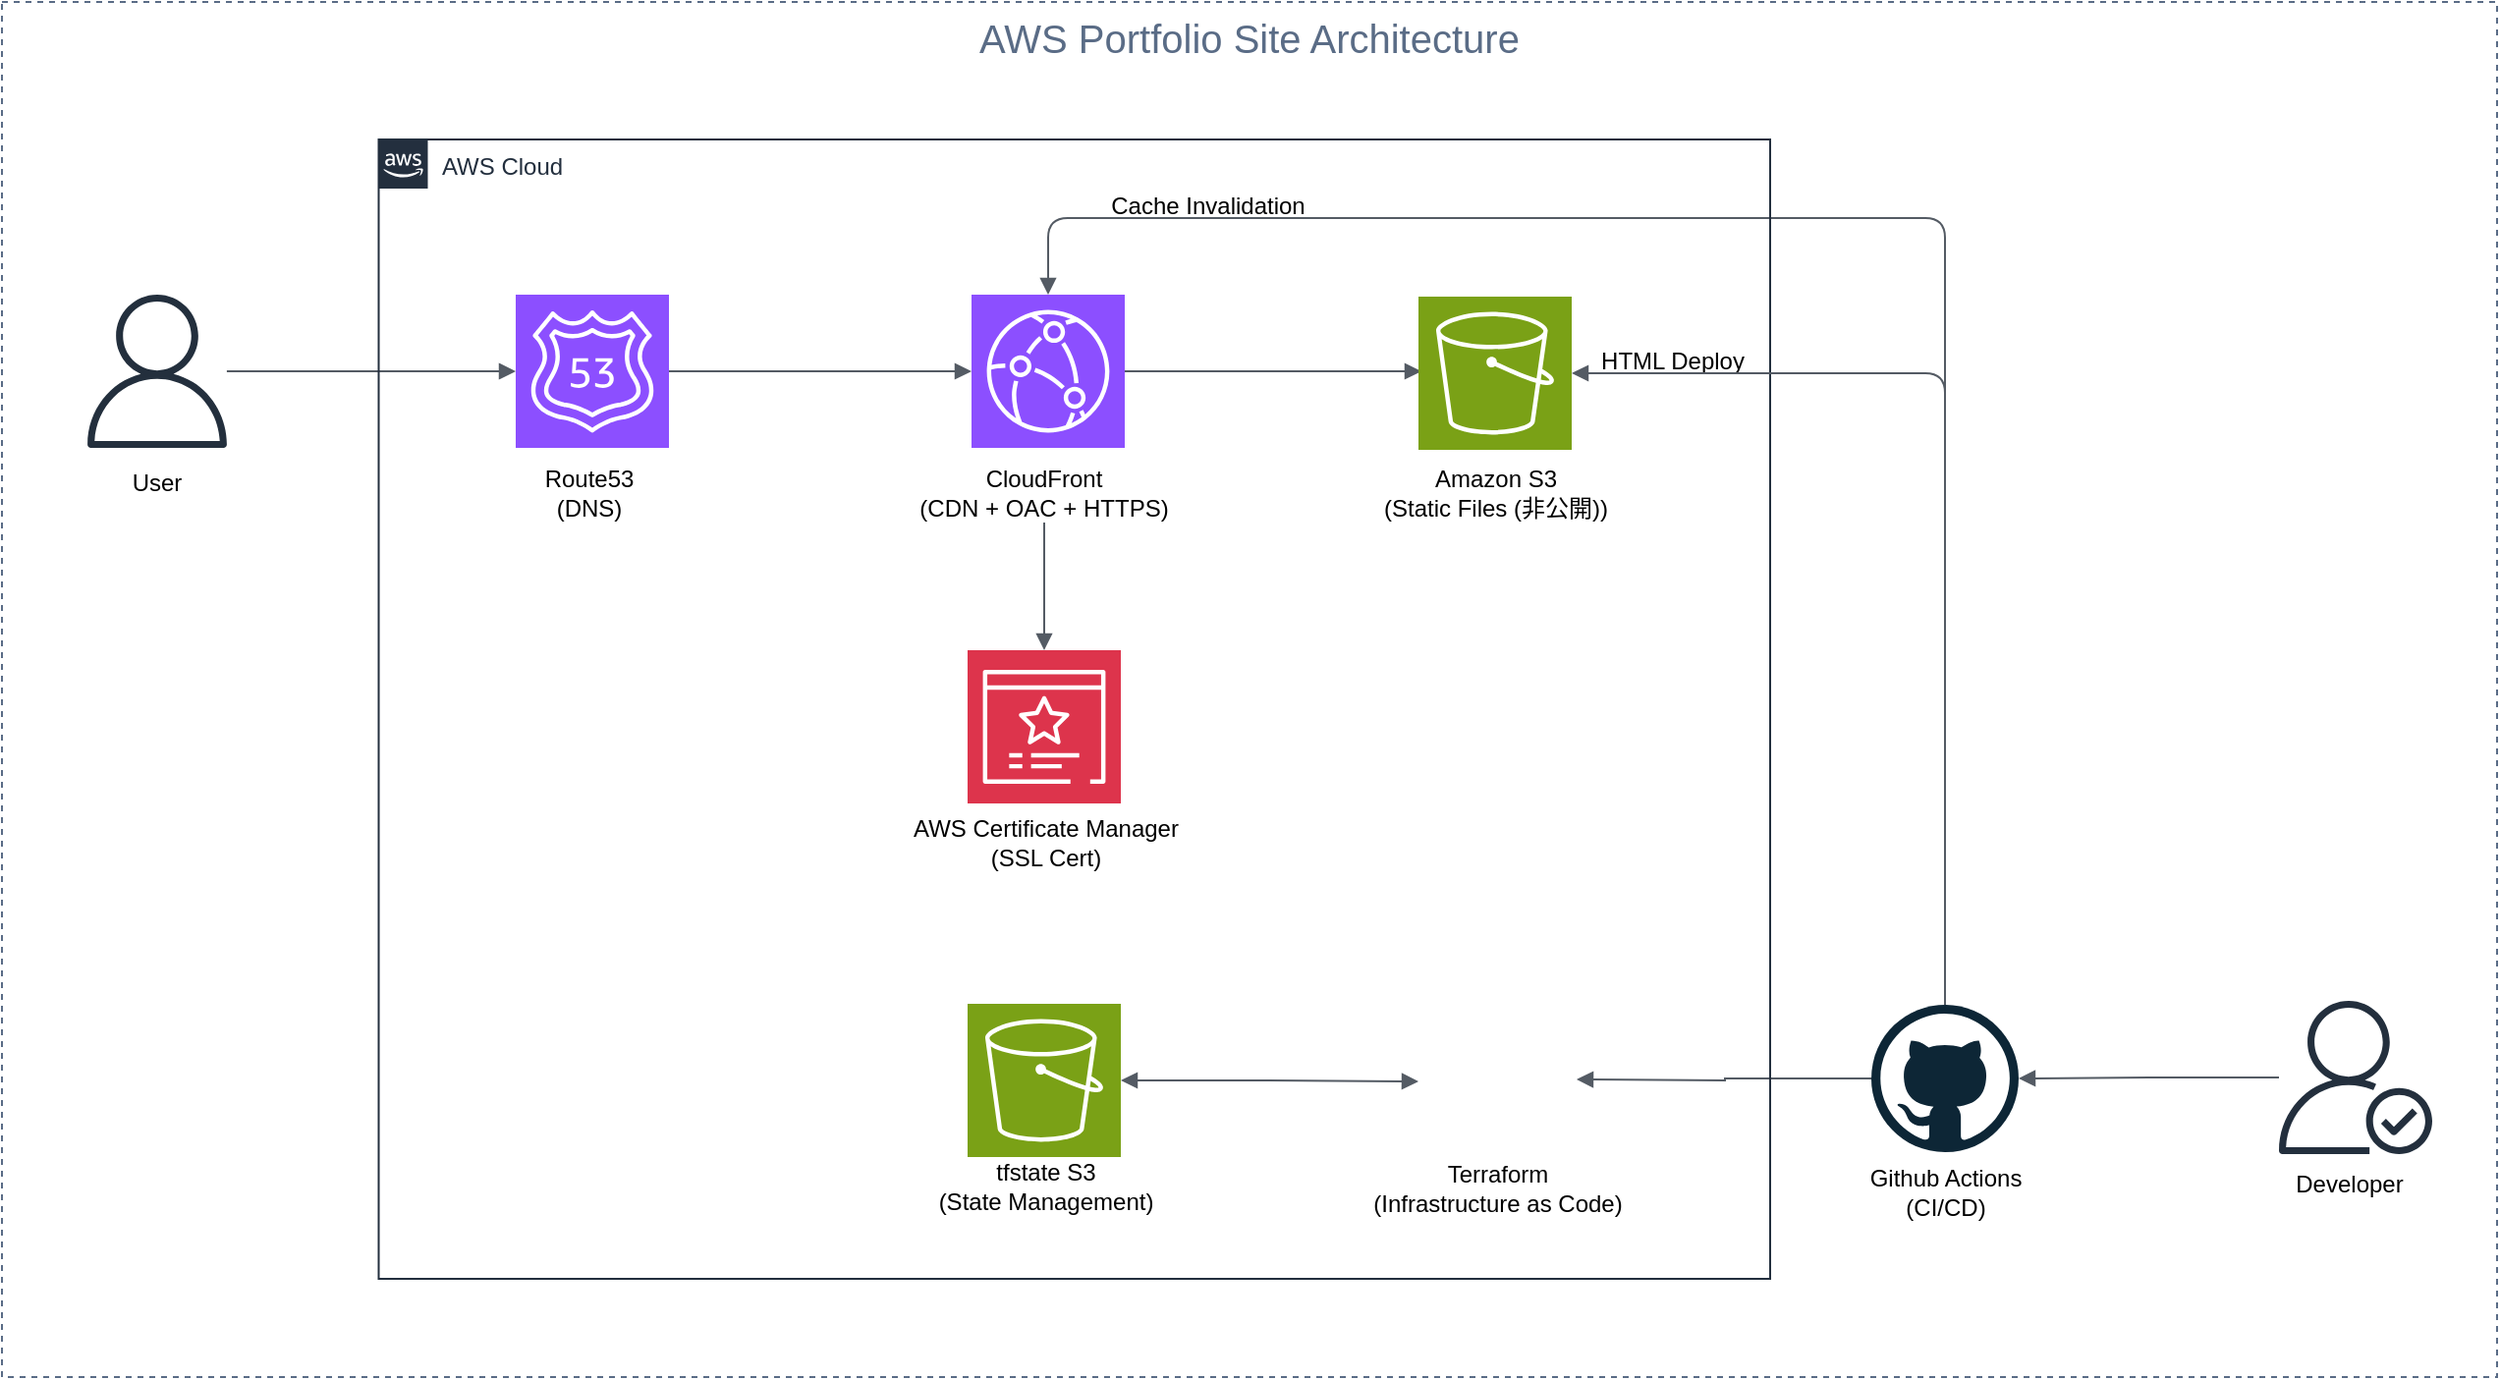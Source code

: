 <mxfile version="28.1.1">
  <diagram name="ページ1" id="tUgcXEpOmgglvWfQNpQ3">
    <mxGraphModel dx="3204" dy="2407" grid="1" gridSize="10" guides="1" tooltips="1" connect="1" arrows="1" fold="1" page="1" pageScale="1" pageWidth="827" pageHeight="1169" math="0" shadow="0">
      <root>
        <mxCell id="0" />
        <mxCell id="1" parent="0" />
        <mxCell id="bCrB_X___vxIP5thywsW-55" value="&lt;font style=&quot;font-size: 20px;&quot;&gt;AWS Portfolio Site Architecture&lt;/font&gt;" style="fillColor=none;strokeColor=#5A6C86;dashed=1;verticalAlign=top;fontStyle=0;fontColor=#5A6C86;whiteSpace=wrap;html=1;" parent="1" vertex="1">
          <mxGeometry x="-29" y="-50" width="1270" height="700" as="geometry" />
        </mxCell>
        <mxCell id="bCrB_X___vxIP5thywsW-2" value="" style="sketch=0;points=[[0,0,0],[0.25,0,0],[0.5,0,0],[0.75,0,0],[1,0,0],[0,1,0],[0.25,1,0],[0.5,1,0],[0.75,1,0],[1,1,0],[0,0.25,0],[0,0.5,0],[0,0.75,0],[1,0.25,0],[1,0.5,0],[1,0.75,0]];outlineConnect=0;fontColor=#232F3E;fillColor=#8C4FFF;strokeColor=#ffffff;dashed=0;verticalLabelPosition=bottom;verticalAlign=top;align=center;html=1;fontSize=12;fontStyle=0;aspect=fixed;shape=mxgraph.aws4.resourceIcon;resIcon=mxgraph.aws4.route_53;" parent="1" vertex="1">
          <mxGeometry x="232.5" y="99" width="78" height="78" as="geometry" />
        </mxCell>
        <mxCell id="bCrB_X___vxIP5thywsW-3" value="" style="sketch=0;points=[[0,0,0],[0.25,0,0],[0.5,0,0],[0.75,0,0],[1,0,0],[0,1,0],[0.25,1,0],[0.5,1,0],[0.75,1,0],[1,1,0],[0,0.25,0],[0,0.5,0],[0,0.75,0],[1,0.25,0],[1,0.5,0],[1,0.75,0]];outlineConnect=0;fontColor=#232F3E;fillColor=#8C4FFF;strokeColor=#ffffff;dashed=0;verticalLabelPosition=bottom;verticalAlign=top;align=center;html=1;fontSize=12;fontStyle=0;aspect=fixed;shape=mxgraph.aws4.resourceIcon;resIcon=mxgraph.aws4.cloudfront;" parent="1" vertex="1">
          <mxGeometry x="464.5" y="99" width="78" height="78" as="geometry" />
        </mxCell>
        <mxCell id="bCrB_X___vxIP5thywsW-13" value="" style="edgeStyle=orthogonalEdgeStyle;html=1;endArrow=block;elbow=vertical;startArrow=none;endFill=1;strokeColor=#545B64;rounded=0;" parent="1" edge="1" target="bCrB_X___vxIP5thywsW-2" source="bCrB_X___vxIP5thywsW-54">
          <mxGeometry width="100" relative="1" as="geometry">
            <mxPoint x="102.5" y="146.5" as="sourcePoint" />
            <mxPoint x="202.5" y="146.5" as="targetPoint" />
          </mxGeometry>
        </mxCell>
        <mxCell id="bCrB_X___vxIP5thywsW-14" value="" style="edgeStyle=orthogonalEdgeStyle;html=1;endArrow=block;elbow=vertical;startArrow=none;endFill=1;strokeColor=#545B64;rounded=0;exitX=1;exitY=0.5;exitDx=0;exitDy=0;exitPerimeter=0;entryX=0;entryY=0.5;entryDx=0;entryDy=0;entryPerimeter=0;" parent="1" edge="1" target="bCrB_X___vxIP5thywsW-3" source="bCrB_X___vxIP5thywsW-2">
          <mxGeometry width="100" relative="1" as="geometry">
            <mxPoint x="336.5" y="137.5" as="sourcePoint" />
            <mxPoint x="436.5" y="137.5" as="targetPoint" />
          </mxGeometry>
        </mxCell>
        <mxCell id="bCrB_X___vxIP5thywsW-15" value="" style="edgeStyle=orthogonalEdgeStyle;html=1;endArrow=block;elbow=vertical;startArrow=none;endFill=1;strokeColor=#545B64;rounded=0;exitX=1;exitY=0.5;exitDx=0;exitDy=0;exitPerimeter=0;" parent="1" edge="1" source="bCrB_X___vxIP5thywsW-3">
          <mxGeometry width="100" relative="1" as="geometry">
            <mxPoint x="572.5" y="137.5" as="sourcePoint" />
            <mxPoint x="693.5" y="138.0" as="targetPoint" />
          </mxGeometry>
        </mxCell>
        <mxCell id="bCrB_X___vxIP5thywsW-18" value="User" style="text;html=1;align=center;verticalAlign=middle;whiteSpace=wrap;rounded=0;" parent="1" vertex="1">
          <mxGeometry x="20" y="180" width="60" height="30" as="geometry" />
        </mxCell>
        <mxCell id="bCrB_X___vxIP5thywsW-54" value="" style="sketch=0;outlineConnect=0;fontColor=#232F3E;gradientColor=none;fillColor=#232F3D;strokeColor=none;dashed=0;verticalLabelPosition=bottom;verticalAlign=top;align=center;html=1;fontSize=12;fontStyle=0;aspect=fixed;pointerEvents=1;shape=mxgraph.aws4.user;" parent="1" vertex="1">
          <mxGeometry x="11" y="99" width="78" height="78" as="geometry" />
        </mxCell>
        <mxCell id="lHFqAj4BvlfWGVQL3a8l-13" value="" style="edgeStyle=orthogonalEdgeStyle;html=1;endArrow=block;elbow=vertical;startArrow=none;endFill=1;strokeColor=#545B64;rounded=0;" edge="1" parent="1" source="lHFqAj4BvlfWGVQL3a8l-6" target="bCrB_X___vxIP5thywsW-6">
          <mxGeometry width="100" relative="1" as="geometry">
            <mxPoint x="1107.5" y="497.82" as="sourcePoint" />
            <mxPoint x="1020" y="497.41" as="targetPoint" />
          </mxGeometry>
        </mxCell>
        <mxCell id="lHFqAj4BvlfWGVQL3a8l-15" value="" style="edgeStyle=orthogonalEdgeStyle;html=1;endArrow=block;elbow=vertical;startArrow=none;endFill=1;strokeColor=#545B64;rounded=1;entryX=0.5;entryY=0;entryDx=0;entryDy=0;entryPerimeter=0;curved=0;" edge="1" parent="1" source="bCrB_X___vxIP5thywsW-6" target="bCrB_X___vxIP5thywsW-3">
          <mxGeometry width="100" relative="1" as="geometry">
            <mxPoint x="960" y="480" as="sourcePoint" />
            <mxPoint x="990" y="330" as="targetPoint" />
            <Array as="points">
              <mxPoint x="960" y="60" />
              <mxPoint x="504" y="60" />
            </Array>
          </mxGeometry>
        </mxCell>
        <mxCell id="bCrB_X___vxIP5thywsW-46" value="" style="edgeStyle=orthogonalEdgeStyle;html=1;endArrow=block;elbow=vertical;startArrow=none;endFill=1;strokeColor=#545B64;rounded=0;entryX=1;entryY=0.5;entryDx=0;entryDy=0;" parent="1" edge="1" source="bCrB_X___vxIP5thywsW-6">
          <mxGeometry width="100" relative="1" as="geometry">
            <mxPoint x="910" y="499" as="sourcePoint" />
            <mxPoint x="772.5" y="498.5" as="targetPoint" />
          </mxGeometry>
        </mxCell>
        <mxCell id="lHFqAj4BvlfWGVQL3a8l-26" value="" style="group" vertex="1" connectable="0" parent="1">
          <mxGeometry x="910" y="460.5" width="100" height="115" as="geometry" />
        </mxCell>
        <mxCell id="bCrB_X___vxIP5thywsW-6" value="" style="dashed=0;outlineConnect=0;html=1;align=center;labelPosition=center;verticalLabelPosition=bottom;verticalAlign=top;shape=mxgraph.weblogos.github" parent="lHFqAj4BvlfWGVQL3a8l-26" vertex="1">
          <mxGeometry x="12.5" width="75" height="75" as="geometry" />
        </mxCell>
        <mxCell id="bCrB_X___vxIP5thywsW-25" value="Github Actions&lt;div&gt;(CI/CD)&lt;/div&gt;" style="text;html=1;align=center;verticalAlign=middle;resizable=0;points=[];autosize=1;strokeColor=none;fillColor=none;" parent="lHFqAj4BvlfWGVQL3a8l-26" vertex="1">
          <mxGeometry y="75" width="100" height="40" as="geometry" />
        </mxCell>
        <mxCell id="lHFqAj4BvlfWGVQL3a8l-27" value="" style="group" vertex="1" connectable="0" parent="1">
          <mxGeometry x="1130" y="458.5" width="78" height="108" as="geometry" />
        </mxCell>
        <mxCell id="lHFqAj4BvlfWGVQL3a8l-6" value="" style="sketch=0;outlineConnect=0;fontColor=#232F3E;gradientColor=none;fillColor=#232F3D;strokeColor=none;dashed=0;verticalLabelPosition=bottom;verticalAlign=top;align=center;html=1;fontSize=12;fontStyle=0;aspect=fixed;pointerEvents=1;shape=mxgraph.aws4.authenticated_user;" vertex="1" parent="lHFqAj4BvlfWGVQL3a8l-27">
          <mxGeometry width="78" height="78" as="geometry" />
        </mxCell>
        <mxCell id="lHFqAj4BvlfWGVQL3a8l-21" value="Developer" style="text;html=1;align=center;verticalAlign=middle;whiteSpace=wrap;rounded=0;" vertex="1" parent="lHFqAj4BvlfWGVQL3a8l-27">
          <mxGeometry x="6" y="78" width="60" height="30" as="geometry" />
        </mxCell>
        <mxCell id="lHFqAj4BvlfWGVQL3a8l-30" value="CloudFront&lt;div&gt;(CDN + OAC + HTTPS)&lt;/div&gt;" style="text;html=1;align=center;verticalAlign=middle;whiteSpace=wrap;rounded=0;" vertex="1" parent="1">
          <mxGeometry x="436.25" y="185" width="130.5" height="30" as="geometry" />
        </mxCell>
        <mxCell id="lHFqAj4BvlfWGVQL3a8l-29" value="Route53&lt;div&gt;(DNS)&lt;/div&gt;" style="text;html=1;align=center;verticalAlign=middle;whiteSpace=wrap;rounded=0;" vertex="1" parent="1">
          <mxGeometry x="240" y="185" width="60" height="30" as="geometry" />
        </mxCell>
        <mxCell id="lHFqAj4BvlfWGVQL3a8l-33" value="" style="group" vertex="1" connectable="0" parent="1">
          <mxGeometry x="661" y="100" width="140" height="120" as="geometry" />
        </mxCell>
        <mxCell id="lHFqAj4BvlfWGVQL3a8l-34" value="Amazon S3&lt;div&gt;(Static Files (非公開))&lt;/div&gt;" style="text;html=1;align=center;verticalAlign=middle;resizable=0;points=[];autosize=1;strokeColor=none;fillColor=none;" vertex="1" parent="lHFqAj4BvlfWGVQL3a8l-33">
          <mxGeometry y="80" width="140" height="40" as="geometry" />
        </mxCell>
        <mxCell id="lHFqAj4BvlfWGVQL3a8l-35" value="" style="sketch=0;points=[[0,0,0],[0.25,0,0],[0.5,0,0],[0.75,0,0],[1,0,0],[0,1,0],[0.25,1,0],[0.5,1,0],[0.75,1,0],[1,1,0],[0,0.25,0],[0,0.5,0],[0,0.75,0],[1,0.25,0],[1,0.5,0],[1,0.75,0]];outlineConnect=0;fontColor=#232F3E;fillColor=#7AA116;strokeColor=#ffffff;dashed=0;verticalLabelPosition=bottom;verticalAlign=top;align=center;html=1;fontSize=12;fontStyle=0;aspect=fixed;shape=mxgraph.aws4.resourceIcon;resIcon=mxgraph.aws4.s3;" vertex="1" parent="lHFqAj4BvlfWGVQL3a8l-33">
          <mxGeometry x="31" width="78" height="78" as="geometry" />
        </mxCell>
        <mxCell id="lHFqAj4BvlfWGVQL3a8l-36" value="" style="group" vertex="1" connectable="0" parent="1">
          <mxGeometry x="421.5" y="280" width="160" height="118" as="geometry" />
        </mxCell>
        <mxCell id="lHFqAj4BvlfWGVQL3a8l-37" value="" style="sketch=0;points=[[0,0,0],[0.25,0,0],[0.5,0,0],[0.75,0,0],[1,0,0],[0,1,0],[0.25,1,0],[0.5,1,0],[0.75,1,0],[1,1,0],[0,0.25,0],[0,0.5,0],[0,0.75,0],[1,0.25,0],[1,0.5,0],[1,0.75,0]];outlineConnect=0;fontColor=#232F3E;fillColor=#DD344C;strokeColor=#ffffff;dashed=0;verticalLabelPosition=bottom;verticalAlign=top;align=center;html=1;fontSize=12;fontStyle=0;aspect=fixed;shape=mxgraph.aws4.resourceIcon;resIcon=mxgraph.aws4.certificate_manager_3;" vertex="1" parent="lHFqAj4BvlfWGVQL3a8l-36">
          <mxGeometry x="41" width="78" height="78" as="geometry" />
        </mxCell>
        <mxCell id="lHFqAj4BvlfWGVQL3a8l-38" value="AWS Certificate Manager&lt;div&gt;(SSL Cert)&lt;/div&gt;" style="text;html=1;align=center;verticalAlign=middle;resizable=0;points=[];autosize=1;strokeColor=none;fillColor=none;" vertex="1" parent="lHFqAj4BvlfWGVQL3a8l-36">
          <mxGeometry y="78" width="160" height="40" as="geometry" />
        </mxCell>
        <mxCell id="lHFqAj4BvlfWGVQL3a8l-39" value="" style="group" vertex="1" connectable="0" parent="1">
          <mxGeometry x="462.5" y="460" width="104" height="113" as="geometry" />
        </mxCell>
        <mxCell id="lHFqAj4BvlfWGVQL3a8l-40" value="" style="sketch=0;points=[[0,0,0],[0.25,0,0],[0.5,0,0],[0.75,0,0],[1,0,0],[0,1,0],[0.25,1,0],[0.5,1,0],[0.75,1,0],[1,1,0],[0,0.25,0],[0,0.5,0],[0,0.75,0],[1,0.25,0],[1,0.5,0],[1,0.75,0]];outlineConnect=0;fontColor=#232F3E;fillColor=#7AA116;strokeColor=#ffffff;dashed=0;verticalLabelPosition=bottom;verticalAlign=top;align=center;html=1;fontSize=12;fontStyle=0;aspect=fixed;shape=mxgraph.aws4.resourceIcon;resIcon=mxgraph.aws4.s3;" vertex="1" parent="lHFqAj4BvlfWGVQL3a8l-39">
          <mxGeometry width="78" height="78" as="geometry" />
        </mxCell>
        <mxCell id="lHFqAj4BvlfWGVQL3a8l-41" value="tfstate S3&lt;div&gt;(State Management)&lt;/div&gt;" style="text;html=1;align=center;verticalAlign=middle;resizable=0;points=[];autosize=1;strokeColor=none;fillColor=none;" vertex="1" parent="lHFqAj4BvlfWGVQL3a8l-39">
          <mxGeometry x="-26" y="73" width="130" height="40" as="geometry" />
        </mxCell>
        <mxCell id="lHFqAj4BvlfWGVQL3a8l-32" value="" style="edgeStyle=orthogonalEdgeStyle;html=1;endArrow=block;elbow=vertical;startArrow=block;startFill=1;endFill=1;strokeColor=#545B64;rounded=0;exitX=1;exitY=0.5;exitDx=0;exitDy=0;exitPerimeter=0;" edge="1" parent="1" source="lHFqAj4BvlfWGVQL3a8l-40" target="lHFqAj4BvlfWGVQL3a8l-43">
          <mxGeometry width="100" relative="1" as="geometry">
            <mxPoint x="566.75" y="500" as="sourcePoint" />
            <mxPoint x="666.75" y="500" as="targetPoint" />
          </mxGeometry>
        </mxCell>
        <mxCell id="lHFqAj4BvlfWGVQL3a8l-42" value="" style="group" vertex="1" connectable="0" parent="1">
          <mxGeometry x="692" y="460" width="179" height="140" as="geometry" />
        </mxCell>
        <mxCell id="lHFqAj4BvlfWGVQL3a8l-43" value="" style="shape=image;imageAspect=0;aspect=fixed;verticalLabelPosition=bottom;verticalAlign=top;image=https://www.svgrepo.com/show/354447/terraform-icon.svg;" vertex="1" parent="lHFqAj4BvlfWGVQL3a8l-42">
          <mxGeometry width="79" height="79" as="geometry" />
        </mxCell>
        <mxCell id="lHFqAj4BvlfWGVQL3a8l-44" value="Terraform&lt;div&gt;(Infrastructure as Code)&lt;/div&gt;" style="text;html=1;align=center;verticalAlign=middle;resizable=0;points=[];autosize=1;strokeColor=none;fillColor=none;" vertex="1" parent="lHFqAj4BvlfWGVQL3a8l-42">
          <mxGeometry x="-35.5" y="74" width="150" height="40" as="geometry" />
        </mxCell>
        <mxCell id="lHFqAj4BvlfWGVQL3a8l-28" value="AWS Cloud" style="points=[[0,0],[0.25,0],[0.5,0],[0.75,0],[1,0],[1,0.25],[1,0.5],[1,0.75],[1,1],[0.75,1],[0.5,1],[0.25,1],[0,1],[0,0.75],[0,0.5],[0,0.25]];outlineConnect=0;gradientColor=none;html=1;whiteSpace=wrap;fontSize=12;fontStyle=0;container=1;pointerEvents=0;collapsible=0;recursiveResize=0;shape=mxgraph.aws4.group;grIcon=mxgraph.aws4.group_aws_cloud_alt;strokeColor=#232F3E;fillColor=none;verticalAlign=top;align=left;spacingLeft=30;fontColor=#232F3E;dashed=0;" vertex="1" parent="lHFqAj4BvlfWGVQL3a8l-42">
          <mxGeometry x="-529.25" y="-440" width="708.25" height="580" as="geometry" />
        </mxCell>
        <mxCell id="lHFqAj4BvlfWGVQL3a8l-50" value="HTML Deploy" style="text;html=1;align=center;verticalAlign=middle;resizable=0;points=[];autosize=1;strokeColor=none;fillColor=none;" vertex="1" parent="lHFqAj4BvlfWGVQL3a8l-28">
          <mxGeometry x="608.25" y="98" width="100" height="30" as="geometry" />
        </mxCell>
        <mxCell id="lHFqAj4BvlfWGVQL3a8l-46" value="Cache Invalidation" style="text;html=1;align=center;verticalAlign=middle;whiteSpace=wrap;rounded=0;" vertex="1" parent="lHFqAj4BvlfWGVQL3a8l-28">
          <mxGeometry x="357.25" y="19" width="130" height="30" as="geometry" />
        </mxCell>
        <mxCell id="lHFqAj4BvlfWGVQL3a8l-31" value="" style="edgeStyle=orthogonalEdgeStyle;html=1;endArrow=block;elbow=vertical;startArrow=none;endFill=1;strokeColor=#545B64;rounded=0;entryX=0.5;entryY=0;entryDx=0;entryDy=0;entryPerimeter=0;exitX=0.5;exitY=1;exitDx=0;exitDy=0;" edge="1" parent="1" target="lHFqAj4BvlfWGVQL3a8l-37" source="lHFqAj4BvlfWGVQL3a8l-30">
          <mxGeometry width="100" relative="1" as="geometry">
            <mxPoint x="1309.5" y="930" as="sourcePoint" />
            <mxPoint x="1309" y="990" as="targetPoint" />
          </mxGeometry>
        </mxCell>
        <mxCell id="lHFqAj4BvlfWGVQL3a8l-45" value="" style="edgeStyle=orthogonalEdgeStyle;html=1;endArrow=block;elbow=vertical;startArrow=none;endFill=1;strokeColor=#545B64;rounded=1;entryX=1;entryY=0.5;entryDx=0;entryDy=0;entryPerimeter=0;curved=0;" edge="1" parent="1" source="bCrB_X___vxIP5thywsW-6" target="lHFqAj4BvlfWGVQL3a8l-35">
          <mxGeometry width="100" relative="1" as="geometry">
            <mxPoint x="960" y="480" as="sourcePoint" />
            <mxPoint x="990" y="330" as="targetPoint" />
            <Array as="points">
              <mxPoint x="960" y="139" />
            </Array>
          </mxGeometry>
        </mxCell>
      </root>
    </mxGraphModel>
  </diagram>
</mxfile>
